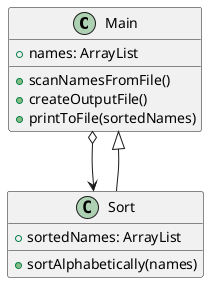 @startuml
'https://plantuml.com/sequence-diagram

class Main {
    + names: ArrayList

    + scanNamesFromFile()
    + createOutputFile()
    + printToFile(sortedNames)
}

class Sort {
    + sortedNames: ArrayList
    
    + sortAlphabetically(names)
}

Main o--> Sort
Main <|-- Sort

@enduml